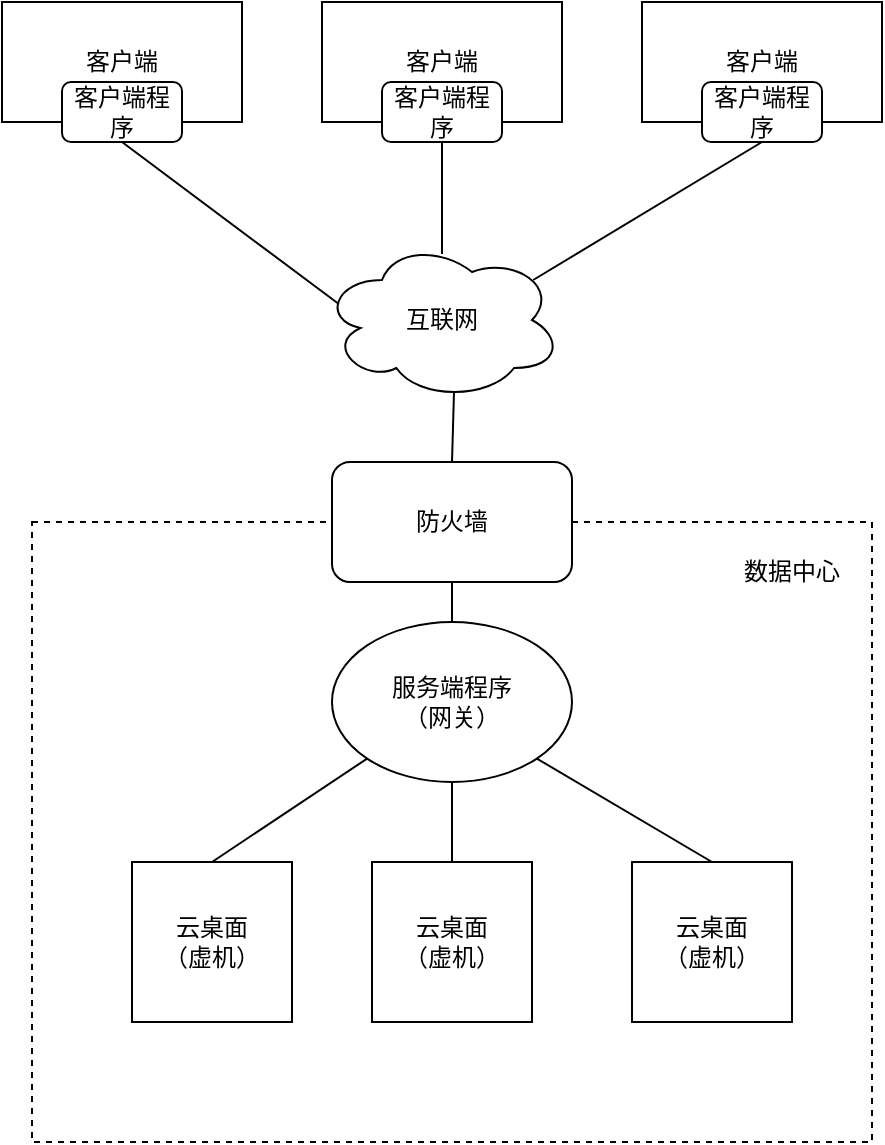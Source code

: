 <mxfile version="24.5.2" type="github">
  <diagram name="Page-1" id="74e2e168-ea6b-b213-b513-2b3c1d86103e">
    <mxGraphModel dx="1434" dy="746" grid="1" gridSize="10" guides="1" tooltips="1" connect="1" arrows="1" fold="1" page="1" pageScale="1" pageWidth="1100" pageHeight="850" background="none" math="0" shadow="0">
      <root>
        <mxCell id="0" />
        <mxCell id="1" parent="0" />
        <mxCell id="AJ9V8zTqFMvszDva8hO2-51" value="客户端" style="rounded=0;whiteSpace=wrap;html=1;" vertex="1" parent="1">
          <mxGeometry x="305" y="90" width="120" height="60" as="geometry" />
        </mxCell>
        <mxCell id="AJ9V8zTqFMvszDva8hO2-52" value="客户端程序" style="rounded=1;whiteSpace=wrap;html=1;" vertex="1" parent="1">
          <mxGeometry x="335" y="130" width="60" height="30" as="geometry" />
        </mxCell>
        <mxCell id="AJ9V8zTqFMvszDva8hO2-53" value="客户端" style="rounded=0;whiteSpace=wrap;html=1;" vertex="1" parent="1">
          <mxGeometry x="465" y="90" width="120" height="60" as="geometry" />
        </mxCell>
        <mxCell id="AJ9V8zTqFMvszDva8hO2-54" value="客户端程序" style="rounded=1;whiteSpace=wrap;html=1;" vertex="1" parent="1">
          <mxGeometry x="495" y="130" width="60" height="30" as="geometry" />
        </mxCell>
        <mxCell id="AJ9V8zTqFMvszDva8hO2-55" value="客户端" style="rounded=0;whiteSpace=wrap;html=1;" vertex="1" parent="1">
          <mxGeometry x="625" y="90" width="120" height="60" as="geometry" />
        </mxCell>
        <mxCell id="AJ9V8zTqFMvszDva8hO2-56" value="客户端程序" style="rounded=1;whiteSpace=wrap;html=1;" vertex="1" parent="1">
          <mxGeometry x="655" y="130" width="60" height="30" as="geometry" />
        </mxCell>
        <mxCell id="AJ9V8zTqFMvszDva8hO2-57" value="互联网" style="ellipse;shape=cloud;whiteSpace=wrap;html=1;" vertex="1" parent="1">
          <mxGeometry x="465" y="209" width="120" height="80" as="geometry" />
        </mxCell>
        <mxCell id="AJ9V8zTqFMvszDva8hO2-59" value="" style="rounded=0;whiteSpace=wrap;html=1;dashed=1;" vertex="1" parent="1">
          <mxGeometry x="320" y="350" width="420" height="310" as="geometry" />
        </mxCell>
        <mxCell id="AJ9V8zTqFMvszDva8hO2-60" value="防火墙" style="rounded=1;whiteSpace=wrap;html=1;" vertex="1" parent="1">
          <mxGeometry x="470" y="320" width="120" height="60" as="geometry" />
        </mxCell>
        <mxCell id="AJ9V8zTqFMvszDva8hO2-61" value="服务端程序&lt;br&gt;（网关）" style="ellipse;whiteSpace=wrap;html=1;" vertex="1" parent="1">
          <mxGeometry x="470" y="400" width="120" height="80" as="geometry" />
        </mxCell>
        <mxCell id="AJ9V8zTqFMvszDva8hO2-62" value="云桌面&lt;br&gt;（虚机）" style="whiteSpace=wrap;html=1;aspect=fixed;" vertex="1" parent="1">
          <mxGeometry x="370" y="520" width="80" height="80" as="geometry" />
        </mxCell>
        <mxCell id="AJ9V8zTqFMvszDva8hO2-63" value="云桌面&lt;br&gt;（虚机）" style="whiteSpace=wrap;html=1;aspect=fixed;" vertex="1" parent="1">
          <mxGeometry x="490" y="520" width="80" height="80" as="geometry" />
        </mxCell>
        <mxCell id="AJ9V8zTqFMvszDva8hO2-64" value="云桌面&lt;br&gt;（虚机）" style="whiteSpace=wrap;html=1;aspect=fixed;" vertex="1" parent="1">
          <mxGeometry x="620" y="520" width="80" height="80" as="geometry" />
        </mxCell>
        <mxCell id="AJ9V8zTqFMvszDva8hO2-65" value="" style="endArrow=none;html=1;rounded=0;entryX=0;entryY=1;entryDx=0;entryDy=0;exitX=0.5;exitY=0;exitDx=0;exitDy=0;" edge="1" parent="1" source="AJ9V8zTqFMvszDva8hO2-62" target="AJ9V8zTqFMvszDva8hO2-61">
          <mxGeometry width="50" height="50" relative="1" as="geometry">
            <mxPoint x="520" y="510" as="sourcePoint" />
            <mxPoint x="570" y="460" as="targetPoint" />
          </mxGeometry>
        </mxCell>
        <mxCell id="AJ9V8zTqFMvszDva8hO2-66" value="" style="endArrow=none;html=1;rounded=0;entryX=0.5;entryY=1;entryDx=0;entryDy=0;exitX=0.5;exitY=0;exitDx=0;exitDy=0;" edge="1" parent="1" source="AJ9V8zTqFMvszDva8hO2-63" target="AJ9V8zTqFMvszDva8hO2-61">
          <mxGeometry width="50" height="50" relative="1" as="geometry">
            <mxPoint x="520" y="510" as="sourcePoint" />
            <mxPoint x="570" y="460" as="targetPoint" />
          </mxGeometry>
        </mxCell>
        <mxCell id="AJ9V8zTqFMvszDva8hO2-67" value="" style="endArrow=none;html=1;rounded=0;exitX=1;exitY=1;exitDx=0;exitDy=0;entryX=0.5;entryY=0;entryDx=0;entryDy=0;" edge="1" parent="1" source="AJ9V8zTqFMvszDva8hO2-61" target="AJ9V8zTqFMvszDva8hO2-64">
          <mxGeometry width="50" height="50" relative="1" as="geometry">
            <mxPoint x="520" y="510" as="sourcePoint" />
            <mxPoint x="580" y="460" as="targetPoint" />
          </mxGeometry>
        </mxCell>
        <mxCell id="AJ9V8zTqFMvszDva8hO2-68" value="" style="endArrow=none;html=1;rounded=0;exitX=0.5;exitY=0;exitDx=0;exitDy=0;" edge="1" parent="1" source="AJ9V8zTqFMvszDva8hO2-61" target="AJ9V8zTqFMvszDva8hO2-60">
          <mxGeometry width="50" height="50" relative="1" as="geometry">
            <mxPoint x="530" y="410" as="sourcePoint" />
            <mxPoint x="570" y="460" as="targetPoint" />
          </mxGeometry>
        </mxCell>
        <mxCell id="AJ9V8zTqFMvszDva8hO2-69" value="" style="endArrow=none;html=1;rounded=0;entryX=0.55;entryY=0.95;entryDx=0;entryDy=0;entryPerimeter=0;exitX=0.5;exitY=0;exitDx=0;exitDy=0;" edge="1" parent="1" source="AJ9V8zTqFMvszDva8hO2-60" target="AJ9V8zTqFMvszDva8hO2-57">
          <mxGeometry width="50" height="50" relative="1" as="geometry">
            <mxPoint x="520" y="310" as="sourcePoint" />
            <mxPoint x="570" y="260" as="targetPoint" />
          </mxGeometry>
        </mxCell>
        <mxCell id="AJ9V8zTqFMvszDva8hO2-70" value="数据中心" style="text;html=1;align=center;verticalAlign=middle;whiteSpace=wrap;rounded=0;" vertex="1" parent="1">
          <mxGeometry x="670" y="360" width="60" height="30" as="geometry" />
        </mxCell>
        <mxCell id="AJ9V8zTqFMvszDva8hO2-71" value="" style="endArrow=none;html=1;rounded=0;entryX=0.5;entryY=1;entryDx=0;entryDy=0;exitX=0.07;exitY=0.4;exitDx=0;exitDy=0;exitPerimeter=0;" edge="1" parent="1" source="AJ9V8zTqFMvszDva8hO2-57" target="AJ9V8zTqFMvszDva8hO2-52">
          <mxGeometry width="50" height="50" relative="1" as="geometry">
            <mxPoint x="520" y="210" as="sourcePoint" />
            <mxPoint x="570" y="160" as="targetPoint" />
          </mxGeometry>
        </mxCell>
        <mxCell id="AJ9V8zTqFMvszDva8hO2-72" value="" style="endArrow=none;html=1;rounded=0;entryX=0.5;entryY=1;entryDx=0;entryDy=0;exitX=0.5;exitY=0.088;exitDx=0;exitDy=0;exitPerimeter=0;" edge="1" parent="1" source="AJ9V8zTqFMvszDva8hO2-57" target="AJ9V8zTqFMvszDva8hO2-54">
          <mxGeometry width="50" height="50" relative="1" as="geometry">
            <mxPoint x="520" y="210" as="sourcePoint" />
            <mxPoint x="570" y="160" as="targetPoint" />
          </mxGeometry>
        </mxCell>
        <mxCell id="AJ9V8zTqFMvszDva8hO2-73" value="" style="endArrow=none;html=1;rounded=0;entryX=0.5;entryY=1;entryDx=0;entryDy=0;exitX=0.88;exitY=0.25;exitDx=0;exitDy=0;exitPerimeter=0;" edge="1" parent="1" source="AJ9V8zTqFMvszDva8hO2-57" target="AJ9V8zTqFMvszDva8hO2-56">
          <mxGeometry width="50" height="50" relative="1" as="geometry">
            <mxPoint x="520" y="210" as="sourcePoint" />
            <mxPoint x="570" y="160" as="targetPoint" />
          </mxGeometry>
        </mxCell>
      </root>
    </mxGraphModel>
  </diagram>
</mxfile>
